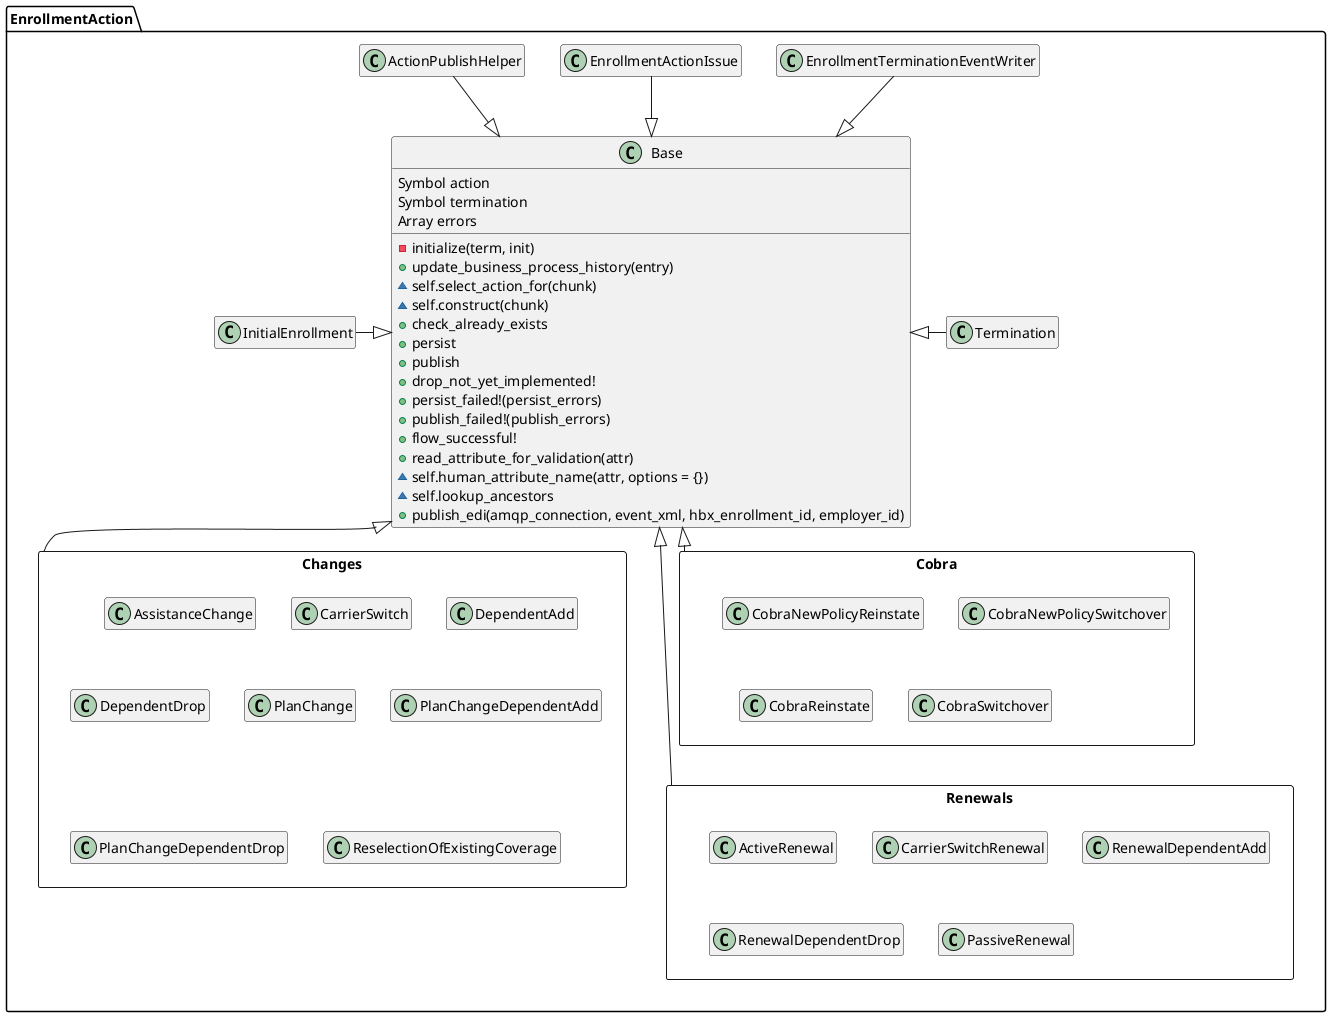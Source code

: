 @startuml
package EnrollmentAction {
 hide empty members
 class Base {
  Symbol action
  Symbol termination
  Array errors
  -initialize(term, init)
  +update_business_process_history(entry)
  ~self.select_action_for(chunk)
  ~self.construct(chunk)
  {method} +check_already_exists
  {method} +persist
  {method} +publish
  {method} +drop_not_yet_implemented!
  +persist_failed!(persist_errors)
  +publish_failed!(publish_errors)
  {method} +flow_successful!
  +read_attribute_for_validation(attr)
  ~self.human_attribute_name(attr, options = {})
  {method} ~self.lookup_ancestors
  +publish_edi(amqp_connection, event_xml, hbx_enrollment_id, employer_id)
 }
 class ActionPublishHelper
 
 rectangle Cobra {
  hide empty members
  class CobraNewPolicyReinstate
  class CobraNewPolicySwitchover
  class CobraReinstate
  class CobraSwitchover
 }

 class EnrollmentActionIssue
 class EnrollmentTerminationEventWriter
 class InitialEnrollment

 rectangle Changes {
  hide empty members
  class AssistanceChange
  class CarrierSwitch
  class DependentAdd
  class DependentDrop
  class PlanChange
  class PlanChangeDependentAdd
  class PlanChangeDependentDrop
  class ReselectionOfExistingCoverage
 }
 
 rectangle Renewals {
  hide empty members
  class ActiveRenewal
  class CarrierSwitchRenewal
  class RenewalDependentAdd
  class RenewalDependentDrop
  class PassiveRenewal
 }
 
 class Termination
 
 Base <|-- Changes
 Base <|-- Cobra
 Base <|-- Renewals
 
 Base <|-up- ActionPublishHelper
 Base <|-up- EnrollmentActionIssue
 Base <|-up- EnrollmentTerminationEventWriter
 Base <|-left- InitialEnrollment
 Base <|-right- Termination
}
@enduml